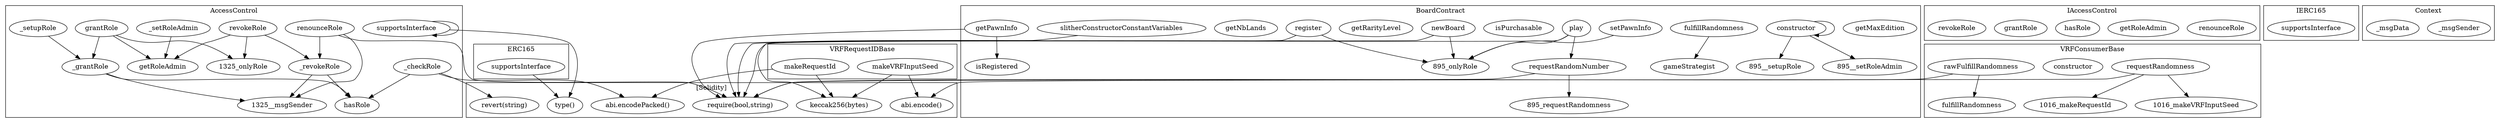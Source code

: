 strict digraph {
subgraph cluster_1792_ERC165 {
label = "ERC165"
"1792_supportsInterface" [label="supportsInterface"]
}subgraph cluster_1543_IAccessControl {
label = "IAccessControl"
"1543_renounceRole" [label="renounceRole"]
"1543_getRoleAdmin" [label="getRoleAdmin"]
"1543_hasRole" [label="hasRole"]
"1543_grantRole" [label="grantRole"]
"1543_revokeRole" [label="revokeRole"]
}subgraph cluster_1804_IERC165 {
label = "IERC165"
"1804_supportsInterface" [label="supportsInterface"]
}subgraph cluster_1325_AccessControl {
label = "AccessControl"
"1325_supportsInterface" [label="supportsInterface"]
"1325_getRoleAdmin" [label="getRoleAdmin"]
"1325_revokeRole" [label="revokeRole"]
"1325_renounceRole" [label="renounceRole"]
"1325__setRoleAdmin" [label="_setRoleAdmin"]
"1325__grantRole" [label="_grantRole"]
"1325__checkRole" [label="_checkRole"]
"1325__setupRole" [label="_setupRole"]
"1325_hasRole" [label="hasRole"]
"1325__revokeRole" [label="_revokeRole"]
"1325_grantRole" [label="grantRole"]
"1325_supportsInterface" -> "1325_supportsInterface"
"1325__setRoleAdmin" -> "1325_getRoleAdmin"
"1325_revokeRole" -> "1325_onlyRole"
"1325_grantRole" -> "1325_getRoleAdmin"
"1325_renounceRole" -> "1325__revokeRole"
"1325_revokeRole" -> "1325__revokeRole"
"1325_renounceRole" -> "1325__msgSender"
"1325__setupRole" -> "1325__grantRole"
"1325__revokeRole" -> "1325__msgSender"
"1325__grantRole" -> "1325_hasRole"
"1325__revokeRole" -> "1325_hasRole"
"1325__checkRole" -> "1325_hasRole"
"1325_grantRole" -> "1325__grantRole"
"1325_revokeRole" -> "1325_getRoleAdmin"
"1325_grantRole" -> "1325_onlyRole"
"1325__grantRole" -> "1325__msgSender"
}subgraph cluster_895_BoardContract {
label = "BoardContract"
"895_isRegistered" [label="isRegistered"]
"895_getMaxEdition" [label="getMaxEdition"]
"895_setPawnInfo" [label="setPawnInfo"]
"895_constructor" [label="constructor"]
"895_fulfillRandomness" [label="fulfillRandomness"]
"895_play" [label="play"]
"895_isPurchasable" [label="isPurchasable"]
"895_newBoard" [label="newBoard"]
"895_getRarityLevel" [label="getRarityLevel"]
"895_getPawnInfo" [label="getPawnInfo"]
"895_getNbLands" [label="getNbLands"]
"895_requestRandomNumber" [label="requestRandomNumber"]
"895_slitherConstructorConstantVariables" [label="slitherConstructorConstantVariables"]
"895_gameStrategist" [label="gameStrategist"]
"895_register" [label="register"]
"895_fulfillRandomness" -> "895_gameStrategist"
"895_getPawnInfo" -> "895_isRegistered"
"895_constructor" -> "895__setupRole"
"895_constructor" -> "895__setRoleAdmin"
"895_register" -> "895_onlyRole"
"895_setPawnInfo" -> "895_onlyRole"
"895_newBoard" -> "895_onlyRole"
"895_requestRandomNumber" -> "895_requestRandomness"
"895_constructor" -> "895_constructor"
"895_play" -> "895_requestRandomNumber"
"895_play" -> "895_onlyRole"
}subgraph cluster_1016_VRFConsumerBase {
label = "VRFConsumerBase"
"1016_requestRandomness" [label="requestRandomness"]
"1016_fulfillRandomness" [label="fulfillRandomness"]
"1016_constructor" [label="constructor"]
"1016_rawFulfillRandomness" [label="rawFulfillRandomness"]
"1016_requestRandomness" -> "1016_makeRequestId"
"1016_requestRandomness" -> "1016_makeVRFInputSeed"
"1016_rawFulfillRandomness" -> "1016_fulfillRandomness"
}subgraph cluster_1565_Context {
label = "Context"
"1565__msgSender" [label="_msgSender"]
"1565__msgData" [label="_msgData"]
}subgraph cluster_1375_VRFRequestIDBase {
label = "VRFRequestIDBase"
"1375_makeRequestId" [label="makeRequestId"]
"1375_makeVRFInputSeed" [label="makeVRFInputSeed"]
}subgraph cluster_solidity {
label = "[Solidity]"
"revert(string)" 
"abi.encodePacked()" 
"type()" 
"require(bool,string)" 
"abi.encode()" 
"keccak256(bytes)" 
"1375_makeRequestId" -> "keccak256(bytes)"
"1792_supportsInterface" -> "type()"
"895_play" -> "require(bool,string)"
"895_register" -> "require(bool,string)"
"1325_renounceRole" -> "require(bool,string)"
"1375_makeVRFInputSeed" -> "abi.encode()"
"1325_supportsInterface" -> "type()"
"1016_requestRandomness" -> "abi.encode()"
"1325__checkRole" -> "revert(string)"
"895_requestRandomNumber" -> "require(bool,string)"
"895_newBoard" -> "require(bool,string)"
"1375_makeRequestId" -> "abi.encodePacked()"
"895_slitherConstructorConstantVariables" -> "keccak256(bytes)"
"1016_rawFulfillRandomness" -> "require(bool,string)"
"1325__checkRole" -> "abi.encodePacked()"
"1375_makeVRFInputSeed" -> "keccak256(bytes)"
"895_getPawnInfo" -> "require(bool,string)"
}
}
